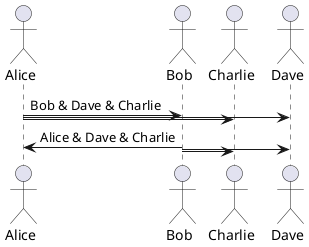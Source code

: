{
  "sha1": "2e4vasllmtj9jzzk3a1mr7t8kblgfy0",
  "insertion": {
    "when": "2024-05-30T20:48:19.966Z",
    "url": "https://forum.plantuml.net/2585/broadcast-or-a-multicast-message-in-a-sequence-diagram?show=13008#c13008",
    "user": "plantuml@gmail.com"
  }
}
@startuml
!pragma teoz true
actor Alice
actor Bob
actor Charlie
actor Dave
Alice -> Bob & Dave & Charlie : Bob & Dave & Charlie
Bob -> Alice & Dave & Charlie : Alice & Dave & Charlie
@enduml
